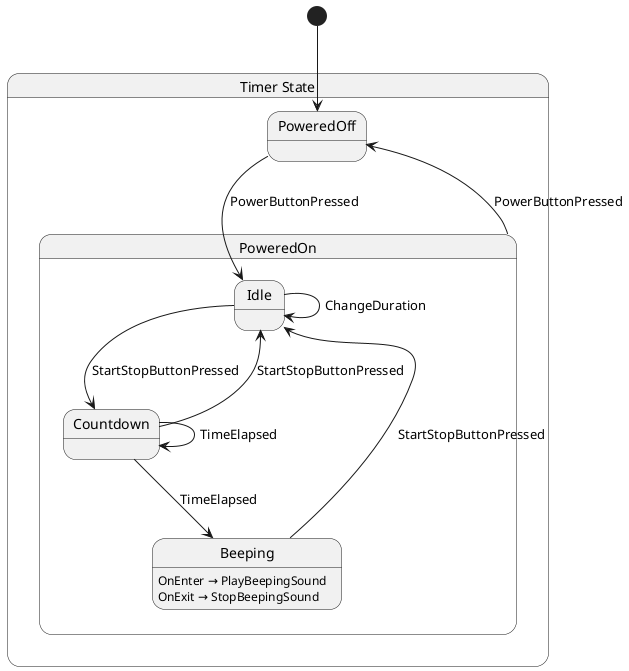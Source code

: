 @startuml Timer
state "Timer State" as Chickensoft_LogicBlocks_Tutorial_Timer_State {
  state "PoweredOff" as Chickensoft_LogicBlocks_Tutorial_Timer_State_PoweredOff
  state "PoweredOn" as Chickensoft_LogicBlocks_Tutorial_Timer_State_PoweredOn {
    state "Idle" as Chickensoft_LogicBlocks_Tutorial_Timer_State_PoweredOn_Idle
    state "Countdown" as Chickensoft_LogicBlocks_Tutorial_Timer_State_PoweredOn_Countdown
    state "Beeping" as Chickensoft_LogicBlocks_Tutorial_Timer_State_PoweredOn_Beeping
  }
}

Chickensoft_LogicBlocks_Tutorial_Timer_State_PoweredOff --> Chickensoft_LogicBlocks_Tutorial_Timer_State_PoweredOn_Idle : PowerButtonPressed
Chickensoft_LogicBlocks_Tutorial_Timer_State_PoweredOn --> Chickensoft_LogicBlocks_Tutorial_Timer_State_PoweredOff : PowerButtonPressed
Chickensoft_LogicBlocks_Tutorial_Timer_State_PoweredOn_Beeping --> Chickensoft_LogicBlocks_Tutorial_Timer_State_PoweredOn_Idle : StartStopButtonPressed
Chickensoft_LogicBlocks_Tutorial_Timer_State_PoweredOn_Countdown --> Chickensoft_LogicBlocks_Tutorial_Timer_State_PoweredOn_Beeping : TimeElapsed
Chickensoft_LogicBlocks_Tutorial_Timer_State_PoweredOn_Countdown --> Chickensoft_LogicBlocks_Tutorial_Timer_State_PoweredOn_Countdown : TimeElapsed
Chickensoft_LogicBlocks_Tutorial_Timer_State_PoweredOn_Countdown --> Chickensoft_LogicBlocks_Tutorial_Timer_State_PoweredOn_Idle : StartStopButtonPressed
Chickensoft_LogicBlocks_Tutorial_Timer_State_PoweredOn_Idle --> Chickensoft_LogicBlocks_Tutorial_Timer_State_PoweredOn_Countdown : StartStopButtonPressed
Chickensoft_LogicBlocks_Tutorial_Timer_State_PoweredOn_Idle --> Chickensoft_LogicBlocks_Tutorial_Timer_State_PoweredOn_Idle : ChangeDuration

Chickensoft_LogicBlocks_Tutorial_Timer_State_PoweredOn_Beeping : OnEnter → PlayBeepingSound
Chickensoft_LogicBlocks_Tutorial_Timer_State_PoweredOn_Beeping : OnExit → StopBeepingSound

[*] --> Chickensoft_LogicBlocks_Tutorial_Timer_State_PoweredOff
@enduml